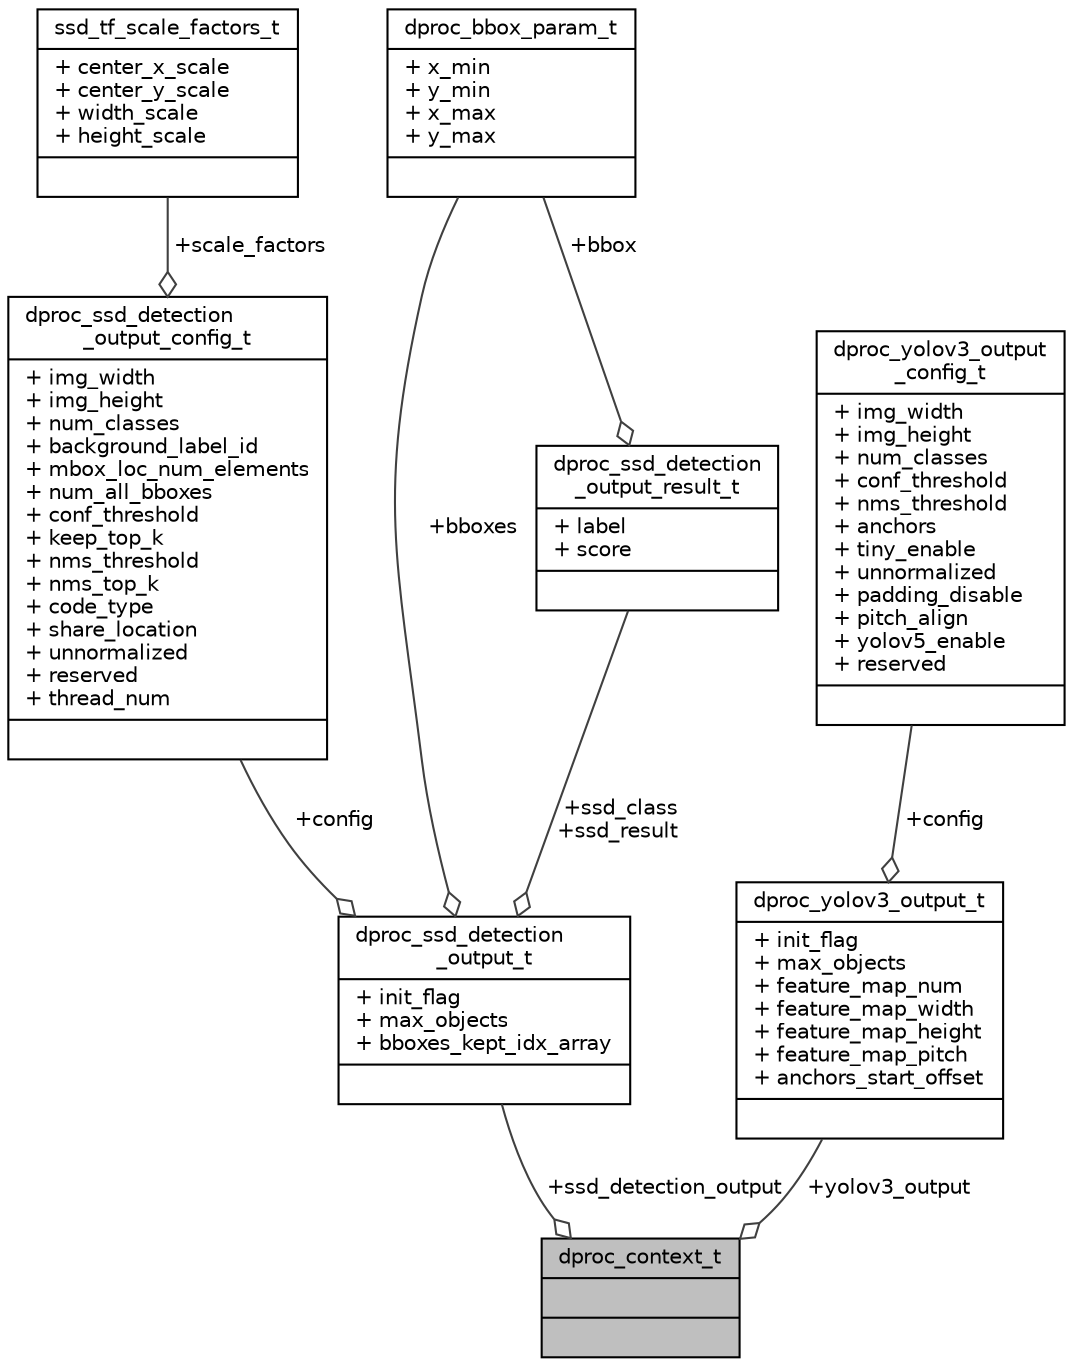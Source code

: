 digraph "dproc_context_t"
{
 // INTERACTIVE_SVG=YES
 // LATEX_PDF_SIZE
  bgcolor="transparent";
  edge [fontname="Helvetica",fontsize="10",labelfontname="Helvetica",labelfontsize="10"];
  node [fontname="Helvetica",fontsize="10",shape=record];
  Node1 [label="{dproc_context_t\n||}",height=0.2,width=0.4,color="black", fillcolor="grey75", style="filled", fontcolor="black",tooltip=" "];
  Node2 -> Node1 [color="grey25",fontsize="10",style="solid",label=" +ssd_detection_output" ,arrowhead="odiamond",fontname="Helvetica"];
  Node2 [label="{dproc_ssd_detection\l_output_t\n|+ init_flag\l+ max_objects\l+ bboxes_kept_idx_array\l|}",height=0.2,width=0.4,color="black",URL="$dc/d26/structdproc__ssd__detection__output__t.html",tooltip=" "];
  Node3 -> Node2 [color="grey25",fontsize="10",style="solid",label=" +config" ,arrowhead="odiamond",fontname="Helvetica"];
  Node3 [label="{dproc_ssd_detection\l_output_config_t\n|+ img_width\l+ img_height\l+ num_classes\l+ background_label_id\l+ mbox_loc_num_elements\l+ num_all_bboxes\l+ conf_threshold\l+ keep_top_k\l+ nms_threshold\l+ nms_top_k\l+ code_type\l+ share_location\l+ unnormalized\l+ reserved\l+ thread_num\l|}",height=0.2,width=0.4,color="black",URL="$d3/dcc/structdproc__ssd__detection__output__config__t.html",tooltip="Description of the configuration of SSD detection output."];
  Node4 -> Node3 [color="grey25",fontsize="10",style="solid",label=" +scale_factors" ,arrowhead="odiamond",fontname="Helvetica"];
  Node4 [label="{ssd_tf_scale_factors_t\n|+ center_x_scale\l+ center_y_scale\l+ width_scale\l+ height_scale\l|}",height=0.2,width=0.4,color="black",URL="$d5/d5c/structssd__tf__scale__factors__t.html",tooltip="Description of the scale factors of SSD for TF."];
  Node5 -> Node2 [color="grey25",fontsize="10",style="solid",label=" +bboxes" ,arrowhead="odiamond",fontname="Helvetica"];
  Node5 [label="{dproc_bbox_param_t\n|+ x_min\l+ y_min\l+ x_max\l+ y_max\l|}",height=0.2,width=0.4,color="black",URL="$d1/dcc/structdproc__bbox__param__t.html",tooltip="Description of the parameters of the bounding box."];
  Node6 -> Node2 [color="grey25",fontsize="10",style="solid",label=" +ssd_class\n+ssd_result" ,arrowhead="odiamond",fontname="Helvetica"];
  Node6 [label="{dproc_ssd_detection\l_output_result_t\n|+ label\l+ score\l|}",height=0.2,width=0.4,color="black",URL="$d5/daa/structdproc__ssd__detection__output__result__t.html",tooltip="Description of the result of SSD detection output."];
  Node5 -> Node6 [color="grey25",fontsize="10",style="solid",label=" +bbox" ,arrowhead="odiamond",fontname="Helvetica"];
  Node7 -> Node1 [color="grey25",fontsize="10",style="solid",label=" +yolov3_output" ,arrowhead="odiamond",fontname="Helvetica"];
  Node7 [label="{dproc_yolov3_output_t\n|+ init_flag\l+ max_objects\l+ feature_map_num\l+ feature_map_width\l+ feature_map_height\l+ feature_map_pitch\l+ anchors_start_offset\l|}",height=0.2,width=0.4,color="black",URL="$df/d28/structdproc__yolov3__output__t.html",tooltip=" "];
  Node8 -> Node7 [color="grey25",fontsize="10",style="solid",label=" +config" ,arrowhead="odiamond",fontname="Helvetica"];
  Node8 [label="{dproc_yolov3_output\l_config_t\n|+ img_width\l+ img_height\l+ num_classes\l+ conf_threshold\l+ nms_threshold\l+ anchors\l+ tiny_enable\l+ unnormalized\l+ padding_disable\l+ pitch_align\l+ yolov5_enable\l+ reserved\l|}",height=0.2,width=0.4,color="black",URL="$df/d4c/structdproc__yolov3__output__config__t.html",tooltip="Description of the configuration of YOLOV3 and YOLOV5 detection output."];
}
